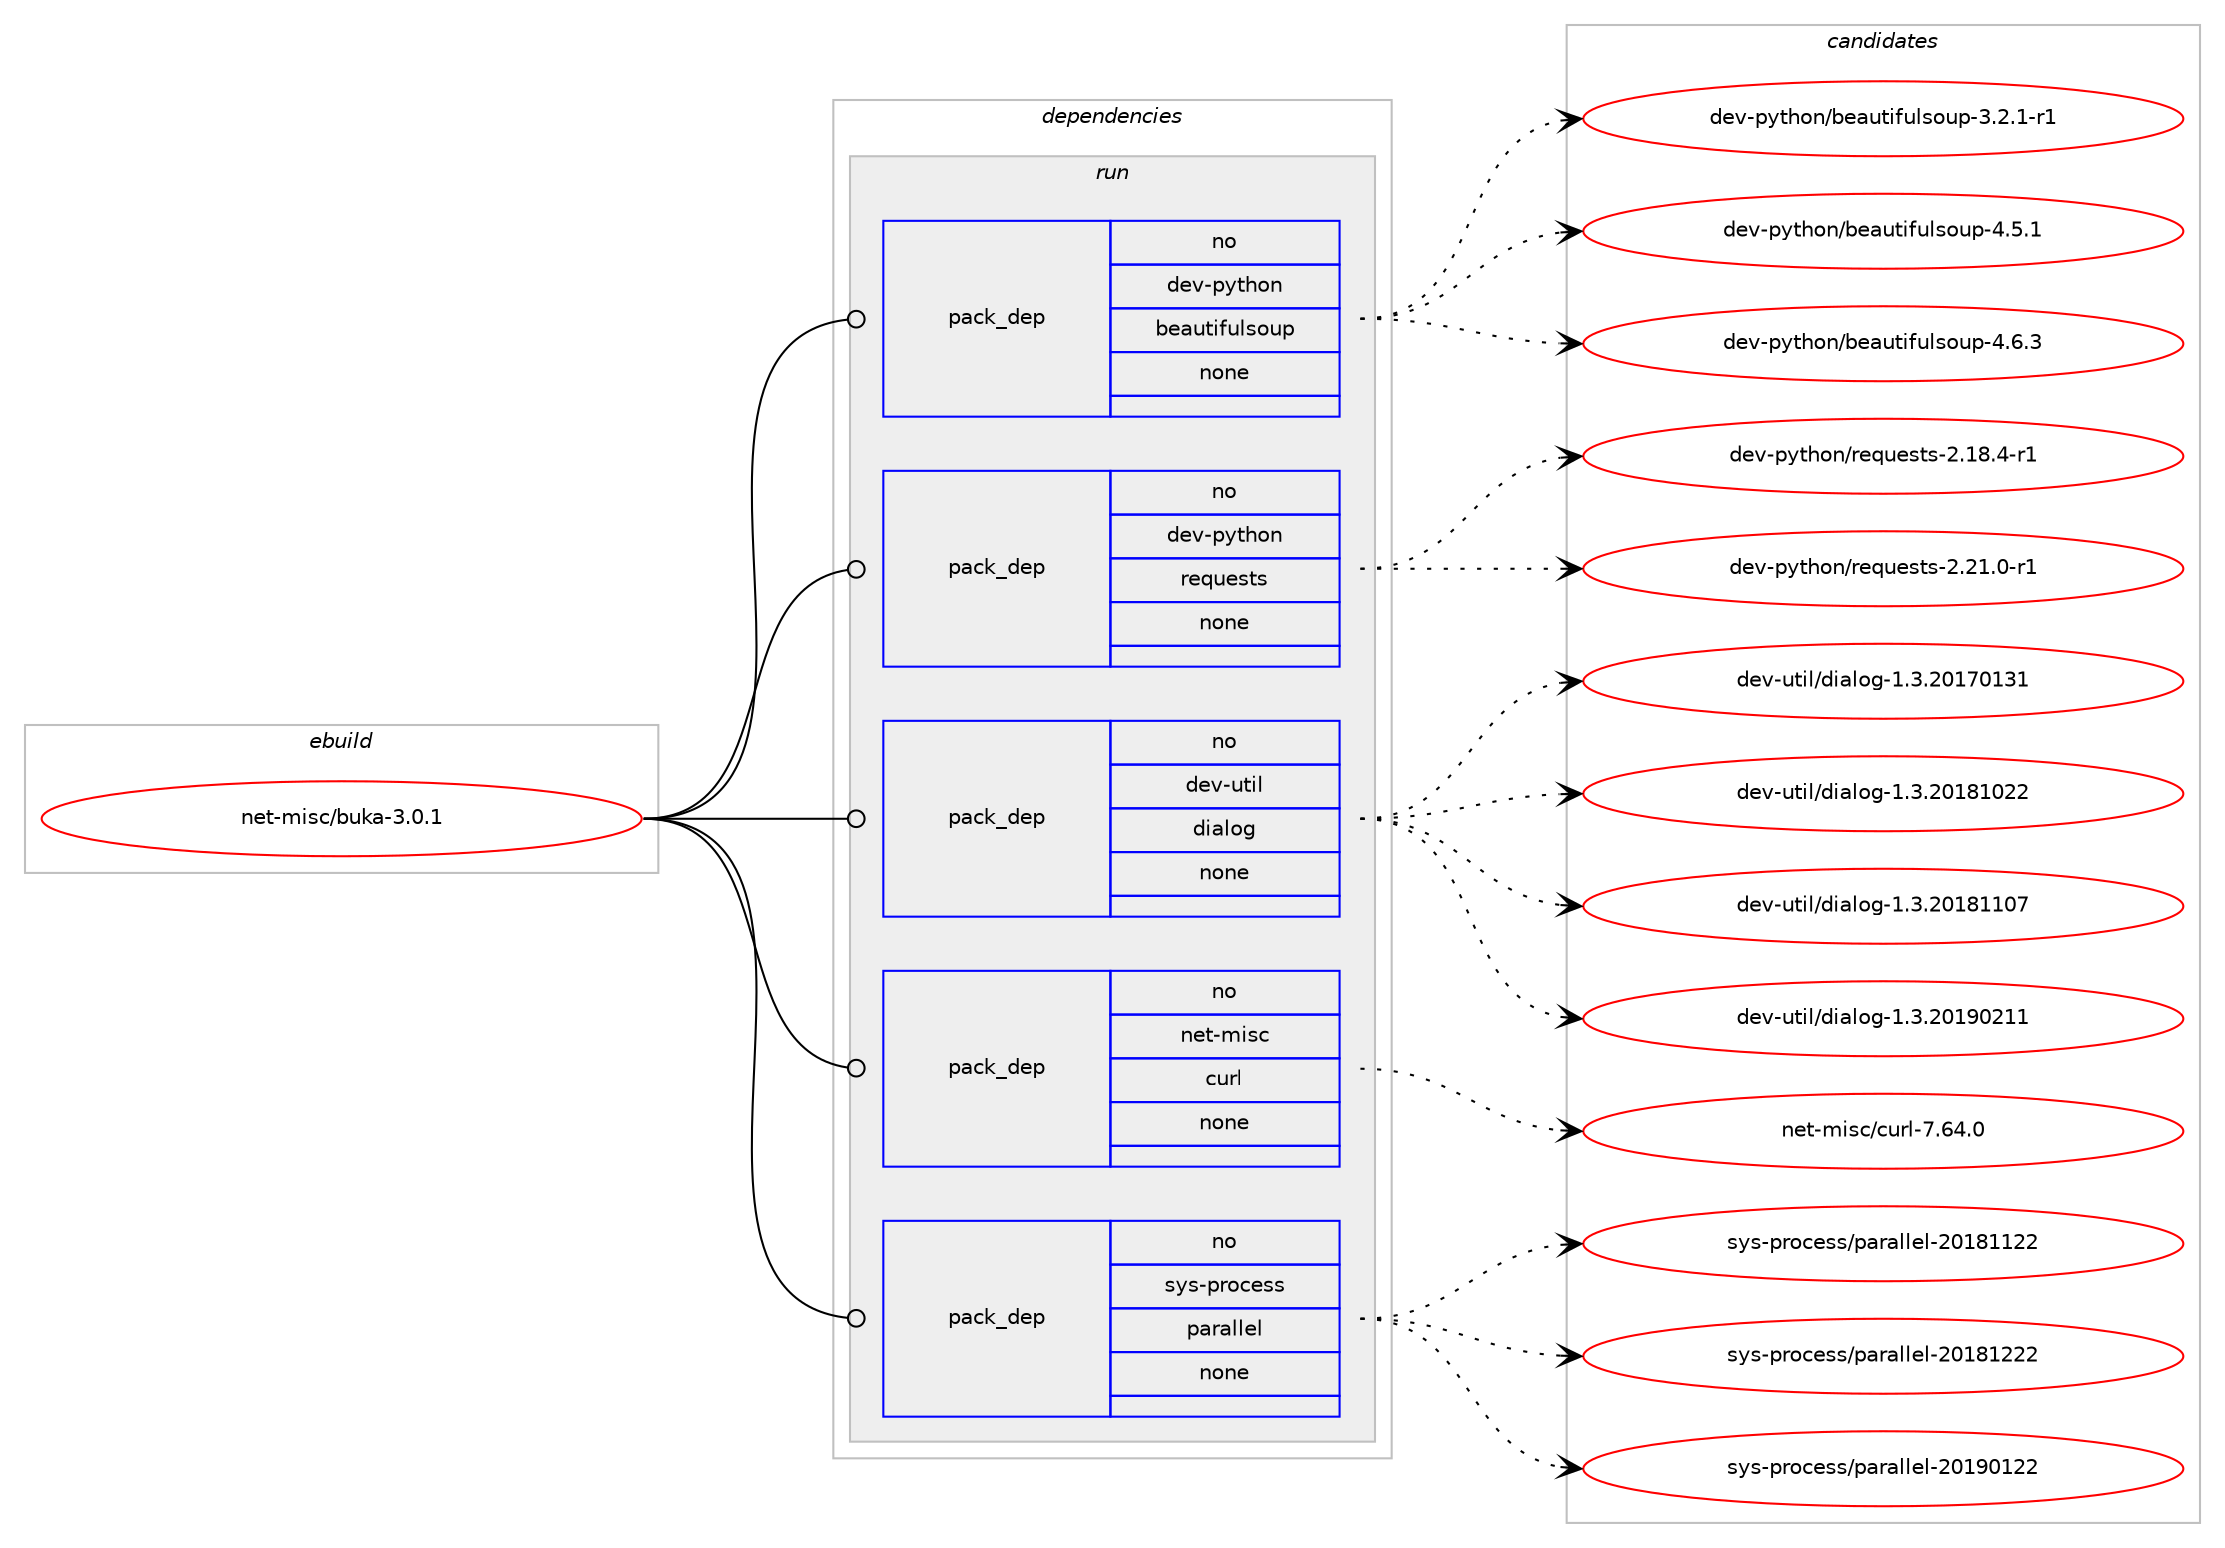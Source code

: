 digraph prolog {

# *************
# Graph options
# *************

newrank=true;
concentrate=true;
compound=true;
graph [rankdir=LR,fontname=Helvetica,fontsize=10,ranksep=1.5];#, ranksep=2.5, nodesep=0.2];
edge  [arrowhead=vee];
node  [fontname=Helvetica,fontsize=10];

# **********
# The ebuild
# **********

subgraph cluster_leftcol {
color=gray;
rank=same;
label=<<i>ebuild</i>>;
id [label="net-misc/buka-3.0.1", color=red, width=4, href="../net-misc/buka-3.0.1.svg"];
}

# ****************
# The dependencies
# ****************

subgraph cluster_midcol {
color=gray;
label=<<i>dependencies</i>>;
subgraph cluster_compile {
fillcolor="#eeeeee";
style=filled;
label=<<i>compile</i>>;
}
subgraph cluster_compileandrun {
fillcolor="#eeeeee";
style=filled;
label=<<i>compile and run</i>>;
}
subgraph cluster_run {
fillcolor="#eeeeee";
style=filled;
label=<<i>run</i>>;
subgraph pack1191018 {
dependency1666021 [label=<<TABLE BORDER="0" CELLBORDER="1" CELLSPACING="0" CELLPADDING="4" WIDTH="220"><TR><TD ROWSPAN="6" CELLPADDING="30">pack_dep</TD></TR><TR><TD WIDTH="110">no</TD></TR><TR><TD>dev-python</TD></TR><TR><TD>beautifulsoup</TD></TR><TR><TD>none</TD></TR><TR><TD></TD></TR></TABLE>>, shape=none, color=blue];
}
id:e -> dependency1666021:w [weight=20,style="solid",arrowhead="odot"];
subgraph pack1191019 {
dependency1666022 [label=<<TABLE BORDER="0" CELLBORDER="1" CELLSPACING="0" CELLPADDING="4" WIDTH="220"><TR><TD ROWSPAN="6" CELLPADDING="30">pack_dep</TD></TR><TR><TD WIDTH="110">no</TD></TR><TR><TD>dev-python</TD></TR><TR><TD>requests</TD></TR><TR><TD>none</TD></TR><TR><TD></TD></TR></TABLE>>, shape=none, color=blue];
}
id:e -> dependency1666022:w [weight=20,style="solid",arrowhead="odot"];
subgraph pack1191020 {
dependency1666023 [label=<<TABLE BORDER="0" CELLBORDER="1" CELLSPACING="0" CELLPADDING="4" WIDTH="220"><TR><TD ROWSPAN="6" CELLPADDING="30">pack_dep</TD></TR><TR><TD WIDTH="110">no</TD></TR><TR><TD>dev-util</TD></TR><TR><TD>dialog</TD></TR><TR><TD>none</TD></TR><TR><TD></TD></TR></TABLE>>, shape=none, color=blue];
}
id:e -> dependency1666023:w [weight=20,style="solid",arrowhead="odot"];
subgraph pack1191021 {
dependency1666024 [label=<<TABLE BORDER="0" CELLBORDER="1" CELLSPACING="0" CELLPADDING="4" WIDTH="220"><TR><TD ROWSPAN="6" CELLPADDING="30">pack_dep</TD></TR><TR><TD WIDTH="110">no</TD></TR><TR><TD>net-misc</TD></TR><TR><TD>curl</TD></TR><TR><TD>none</TD></TR><TR><TD></TD></TR></TABLE>>, shape=none, color=blue];
}
id:e -> dependency1666024:w [weight=20,style="solid",arrowhead="odot"];
subgraph pack1191022 {
dependency1666025 [label=<<TABLE BORDER="0" CELLBORDER="1" CELLSPACING="0" CELLPADDING="4" WIDTH="220"><TR><TD ROWSPAN="6" CELLPADDING="30">pack_dep</TD></TR><TR><TD WIDTH="110">no</TD></TR><TR><TD>sys-process</TD></TR><TR><TD>parallel</TD></TR><TR><TD>none</TD></TR><TR><TD></TD></TR></TABLE>>, shape=none, color=blue];
}
id:e -> dependency1666025:w [weight=20,style="solid",arrowhead="odot"];
}
}

# **************
# The candidates
# **************

subgraph cluster_choices {
rank=same;
color=gray;
label=<<i>candidates</i>>;

subgraph choice1191018 {
color=black;
nodesep=1;
choice100101118451121211161041111104798101971171161051021171081151111171124551465046494511449 [label="dev-python/beautifulsoup-3.2.1-r1", color=red, width=4,href="../dev-python/beautifulsoup-3.2.1-r1.svg"];
choice10010111845112121116104111110479810197117116105102117108115111117112455246534649 [label="dev-python/beautifulsoup-4.5.1", color=red, width=4,href="../dev-python/beautifulsoup-4.5.1.svg"];
choice10010111845112121116104111110479810197117116105102117108115111117112455246544651 [label="dev-python/beautifulsoup-4.6.3", color=red, width=4,href="../dev-python/beautifulsoup-4.6.3.svg"];
dependency1666021:e -> choice100101118451121211161041111104798101971171161051021171081151111171124551465046494511449:w [style=dotted,weight="100"];
dependency1666021:e -> choice10010111845112121116104111110479810197117116105102117108115111117112455246534649:w [style=dotted,weight="100"];
dependency1666021:e -> choice10010111845112121116104111110479810197117116105102117108115111117112455246544651:w [style=dotted,weight="100"];
}
subgraph choice1191019 {
color=black;
nodesep=1;
choice1001011184511212111610411111047114101113117101115116115455046495646524511449 [label="dev-python/requests-2.18.4-r1", color=red, width=4,href="../dev-python/requests-2.18.4-r1.svg"];
choice1001011184511212111610411111047114101113117101115116115455046504946484511449 [label="dev-python/requests-2.21.0-r1", color=red, width=4,href="../dev-python/requests-2.21.0-r1.svg"];
dependency1666022:e -> choice1001011184511212111610411111047114101113117101115116115455046495646524511449:w [style=dotted,weight="100"];
dependency1666022:e -> choice1001011184511212111610411111047114101113117101115116115455046504946484511449:w [style=dotted,weight="100"];
}
subgraph choice1191020 {
color=black;
nodesep=1;
choice10010111845117116105108471001059710811110345494651465048495548495149 [label="dev-util/dialog-1.3.20170131", color=red, width=4,href="../dev-util/dialog-1.3.20170131.svg"];
choice10010111845117116105108471001059710811110345494651465048495649485050 [label="dev-util/dialog-1.3.20181022", color=red, width=4,href="../dev-util/dialog-1.3.20181022.svg"];
choice10010111845117116105108471001059710811110345494651465048495649494855 [label="dev-util/dialog-1.3.20181107", color=red, width=4,href="../dev-util/dialog-1.3.20181107.svg"];
choice10010111845117116105108471001059710811110345494651465048495748504949 [label="dev-util/dialog-1.3.20190211", color=red, width=4,href="../dev-util/dialog-1.3.20190211.svg"];
dependency1666023:e -> choice10010111845117116105108471001059710811110345494651465048495548495149:w [style=dotted,weight="100"];
dependency1666023:e -> choice10010111845117116105108471001059710811110345494651465048495649485050:w [style=dotted,weight="100"];
dependency1666023:e -> choice10010111845117116105108471001059710811110345494651465048495649494855:w [style=dotted,weight="100"];
dependency1666023:e -> choice10010111845117116105108471001059710811110345494651465048495748504949:w [style=dotted,weight="100"];
}
subgraph choice1191021 {
color=black;
nodesep=1;
choice1101011164510910511599479911711410845554654524648 [label="net-misc/curl-7.64.0", color=red, width=4,href="../net-misc/curl-7.64.0.svg"];
dependency1666024:e -> choice1101011164510910511599479911711410845554654524648:w [style=dotted,weight="100"];
}
subgraph choice1191022 {
color=black;
nodesep=1;
choice1151211154511211411199101115115471129711497108108101108455048495649495050 [label="sys-process/parallel-20181122", color=red, width=4,href="../sys-process/parallel-20181122.svg"];
choice1151211154511211411199101115115471129711497108108101108455048495649505050 [label="sys-process/parallel-20181222", color=red, width=4,href="../sys-process/parallel-20181222.svg"];
choice1151211154511211411199101115115471129711497108108101108455048495748495050 [label="sys-process/parallel-20190122", color=red, width=4,href="../sys-process/parallel-20190122.svg"];
dependency1666025:e -> choice1151211154511211411199101115115471129711497108108101108455048495649495050:w [style=dotted,weight="100"];
dependency1666025:e -> choice1151211154511211411199101115115471129711497108108101108455048495649505050:w [style=dotted,weight="100"];
dependency1666025:e -> choice1151211154511211411199101115115471129711497108108101108455048495748495050:w [style=dotted,weight="100"];
}
}

}
